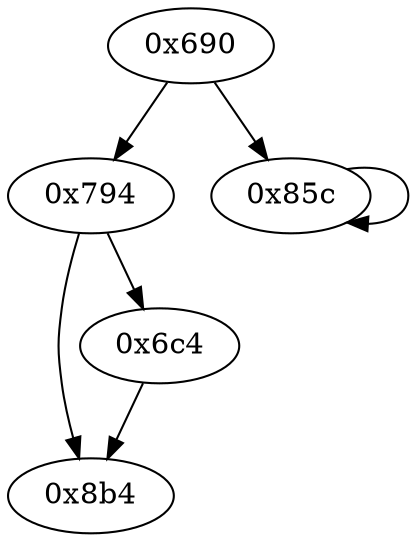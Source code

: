 digraph "" {
	graph ["edge"="{}",
		file="/Users/mark/Documents//论文//第二篇论文//2018-08-24交论文后的备份/2019/CFG/simple-hash-functions/fnvhash/1680_recovered.dot",
		"graph"="{u'file': u'/Users/mark/Documents//\u8bba\u6587//\u7b2c\u4e8c\u7bc7\u8bba\u6587//2018-08-24\u4ea4\u8bba\u6587\u540e\u7684\u5907\u4efd/\
2019/CFG/simple-hash-functions/fnvhash/1680_recovered.dot'}",
		"node"="{u'opcode': u''}"
	];
	"0x8b4"	 [opcode="[u'ldr', u'ldr', u'ldr', u'ldr', u'sub', u'mov', u'sub', u'pop']"];
	"0x6c4"	 [opcode="[u'mov', u'bl', u'ldr']"];
	"0x6c4" -> "0x8b4";
	"0x690"	 [opcode="[u'push', u'add', u'sub', u'ldr', u'mov', u'ldr', u'ldr', u'str', u'ldr', u'ldr', u'ldr', u'add', u'b']"];
	"0x794"	 [opcode="[u'b']"];
	"0x690" -> "0x794";
	"0x85c"	 [opcode="[u'ldr', u'ldr', u'mul', u'ldr', u'ldrb', u'eor', u'str', u'ldr', u'b']"];
	"0x690" -> "0x85c";
	"0x794" -> "0x8b4";
	"0x794" -> "0x6c4";
	"0x85c" -> "0x85c";
}
